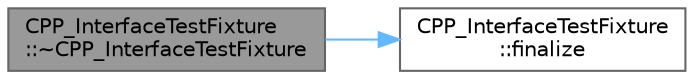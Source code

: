 digraph "CPP_InterfaceTestFixture::~CPP_InterfaceTestFixture"
{
 // LATEX_PDF_SIZE
  bgcolor="transparent";
  edge [fontname=Helvetica,fontsize=10,labelfontname=Helvetica,labelfontsize=10];
  node [fontname=Helvetica,fontsize=10,shape=box,height=0.2,width=0.4];
  rankdir="LR";
  Node1 [id="Node000001",label="CPP_InterfaceTestFixture\l::~CPP_InterfaceTestFixture",height=0.2,width=0.4,color="gray40", fillcolor="grey60", style="filled", fontcolor="black",tooltip=" "];
  Node1 -> Node2 [id="edge1_Node000001_Node000002",color="steelblue1",style="solid",tooltip=" "];
  Node2 [id="Node000002",label="CPP_InterfaceTestFixture\l::finalize",height=0.2,width=0.4,color="grey40", fillcolor="white", style="filled",URL="$class_c_p_p___interface_test_fixture.html#a3ae82ce46b26d7eaf1fbe2d27667f27b",tooltip=" "];
}
